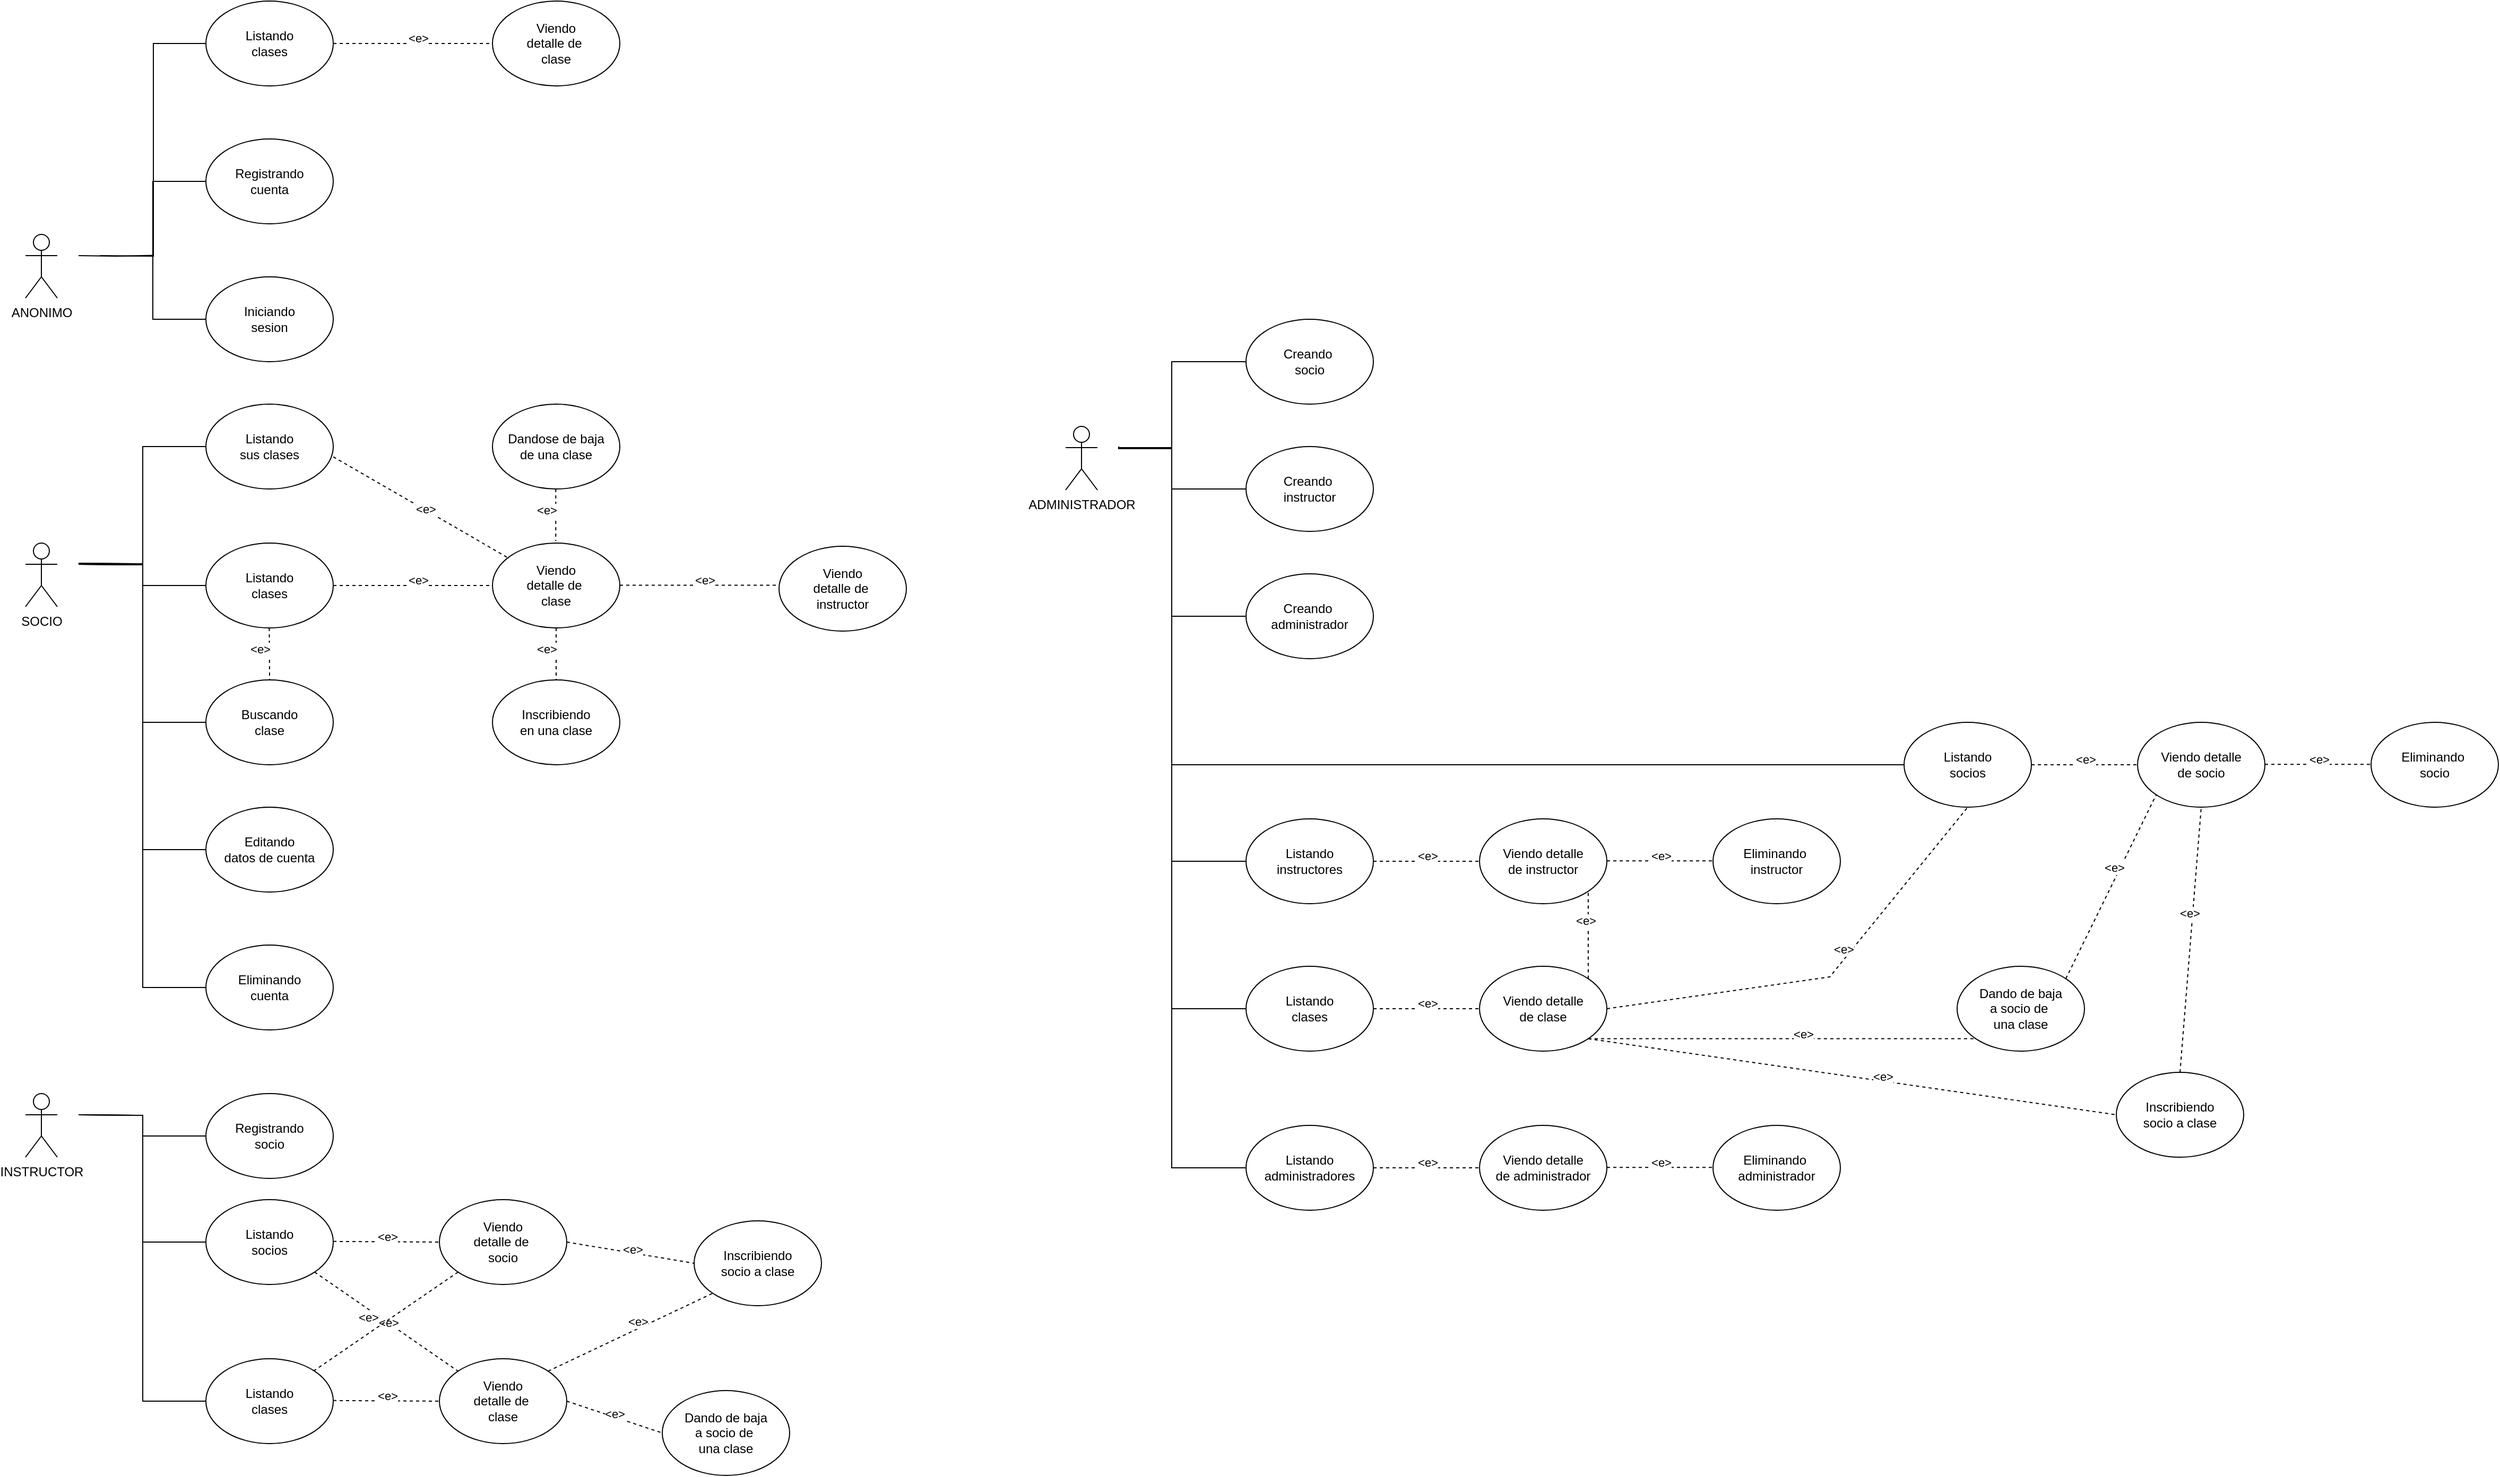 <mxfile version="26.2.15">
  <diagram name="Página-1" id="BpgTv797oOmCCswy-1_0">
    <mxGraphModel dx="1026" dy="622" grid="1" gridSize="10" guides="1" tooltips="1" connect="1" arrows="1" fold="1" page="1" pageScale="1" pageWidth="827" pageHeight="1169" math="0" shadow="0">
      <root>
        <mxCell id="0" />
        <mxCell id="1" parent="0" />
        <mxCell id="Z0oHfeyFe9dRZw7KCfBw-1" style="edgeStyle=orthogonalEdgeStyle;rounded=0;orthogonalLoop=1;jettySize=auto;html=1;entryX=0;entryY=0.5;entryDx=0;entryDy=0;endArrow=none;startFill=0;" edge="1" parent="1" target="Z0oHfeyFe9dRZw7KCfBw-17">
          <mxGeometry relative="1" as="geometry">
            <mxPoint x="390" y="730" as="sourcePoint" />
          </mxGeometry>
        </mxCell>
        <mxCell id="Z0oHfeyFe9dRZw7KCfBw-2" style="edgeStyle=orthogonalEdgeStyle;rounded=0;orthogonalLoop=1;jettySize=auto;html=1;entryX=0;entryY=0.5;entryDx=0;entryDy=0;endArrow=none;startFill=0;" edge="1" parent="1" target="Z0oHfeyFe9dRZw7KCfBw-24">
          <mxGeometry relative="1" as="geometry">
            <mxPoint x="390" y="731" as="sourcePoint" />
          </mxGeometry>
        </mxCell>
        <mxCell id="Z0oHfeyFe9dRZw7KCfBw-3" style="edgeStyle=orthogonalEdgeStyle;rounded=0;orthogonalLoop=1;jettySize=auto;html=1;entryX=0;entryY=0.5;entryDx=0;entryDy=0;endArrow=none;startFill=0;" edge="1" parent="1" target="Z0oHfeyFe9dRZw7KCfBw-32">
          <mxGeometry relative="1" as="geometry">
            <mxPoint x="390" y="730" as="sourcePoint" />
          </mxGeometry>
        </mxCell>
        <mxCell id="Z0oHfeyFe9dRZw7KCfBw-4" style="edgeStyle=orthogonalEdgeStyle;rounded=0;orthogonalLoop=1;jettySize=auto;html=1;entryX=0;entryY=0.5;entryDx=0;entryDy=0;endArrow=none;startFill=0;" edge="1" parent="1" target="Z0oHfeyFe9dRZw7KCfBw-38">
          <mxGeometry relative="1" as="geometry">
            <mxPoint x="390" y="731" as="sourcePoint" />
          </mxGeometry>
        </mxCell>
        <mxCell id="Z0oHfeyFe9dRZw7KCfBw-5" style="edgeStyle=orthogonalEdgeStyle;rounded=0;orthogonalLoop=1;jettySize=auto;html=1;entryX=0;entryY=0.5;entryDx=0;entryDy=0;endArrow=none;startFill=0;" edge="1" parent="1" target="Z0oHfeyFe9dRZw7KCfBw-39">
          <mxGeometry relative="1" as="geometry">
            <mxPoint x="390" y="731" as="sourcePoint" />
          </mxGeometry>
        </mxCell>
        <mxCell id="Z0oHfeyFe9dRZw7KCfBw-6" value="SOCIO" style="shape=umlActor;verticalLabelPosition=bottom;verticalAlign=top;html=1;outlineConnect=0;" vertex="1" parent="1">
          <mxGeometry x="340" y="711" width="30" height="60" as="geometry" />
        </mxCell>
        <mxCell id="Z0oHfeyFe9dRZw7KCfBw-7" style="edgeStyle=orthogonalEdgeStyle;rounded=0;orthogonalLoop=1;jettySize=auto;html=1;entryX=0;entryY=0.5;entryDx=0;entryDy=0;endArrow=none;startFill=0;" edge="1" parent="1" target="Z0oHfeyFe9dRZw7KCfBw-30">
          <mxGeometry relative="1" as="geometry">
            <mxPoint x="390" y="1250" as="sourcePoint" />
          </mxGeometry>
        </mxCell>
        <mxCell id="Z0oHfeyFe9dRZw7KCfBw-8" style="edgeStyle=orthogonalEdgeStyle;rounded=0;orthogonalLoop=1;jettySize=auto;html=1;entryX=0;entryY=0.5;entryDx=0;entryDy=0;endArrow=none;startFill=0;" edge="1" parent="1" target="Z0oHfeyFe9dRZw7KCfBw-31">
          <mxGeometry relative="1" as="geometry">
            <mxPoint x="390" y="1250" as="sourcePoint" />
          </mxGeometry>
        </mxCell>
        <mxCell id="Z0oHfeyFe9dRZw7KCfBw-9" style="edgeStyle=orthogonalEdgeStyle;rounded=0;orthogonalLoop=1;jettySize=auto;html=1;entryX=0;entryY=0.5;entryDx=0;entryDy=0;endArrow=none;startFill=0;" edge="1" parent="1" target="Z0oHfeyFe9dRZw7KCfBw-43">
          <mxGeometry relative="1" as="geometry">
            <mxPoint x="390" y="1250" as="sourcePoint" />
          </mxGeometry>
        </mxCell>
        <mxCell id="Z0oHfeyFe9dRZw7KCfBw-10" value="INSTRUCTOR" style="shape=umlActor;verticalLabelPosition=bottom;verticalAlign=top;html=1;outlineConnect=0;" vertex="1" parent="1">
          <mxGeometry x="340" y="1230" width="30" height="60" as="geometry" />
        </mxCell>
        <mxCell id="Z0oHfeyFe9dRZw7KCfBw-11" style="edgeStyle=orthogonalEdgeStyle;rounded=0;orthogonalLoop=1;jettySize=auto;html=1;exitX=0;exitY=0.5;exitDx=0;exitDy=0;entryX=0;entryY=0.5;entryDx=0;entryDy=0;endArrow=none;startFill=0;" edge="1" parent="1" source="Z0oHfeyFe9dRZw7KCfBw-16" target="Z0oHfeyFe9dRZw7KCfBw-15">
          <mxGeometry relative="1" as="geometry">
            <Array as="points">
              <mxPoint x="460" y="500" />
              <mxPoint x="460" y="370" />
            </Array>
          </mxGeometry>
        </mxCell>
        <mxCell id="Z0oHfeyFe9dRZw7KCfBw-12" style="edgeStyle=orthogonalEdgeStyle;rounded=0;orthogonalLoop=1;jettySize=auto;html=1;endArrow=none;startFill=0;" edge="1" parent="1">
          <mxGeometry relative="1" as="geometry">
            <mxPoint x="460" y="439.765" as="targetPoint" />
            <mxPoint x="390" y="440" as="sourcePoint" />
          </mxGeometry>
        </mxCell>
        <mxCell id="Z0oHfeyFe9dRZw7KCfBw-13" style="edgeStyle=orthogonalEdgeStyle;rounded=0;orthogonalLoop=1;jettySize=auto;html=1;entryX=0;entryY=0.5;entryDx=0;entryDy=0;endArrow=none;startFill=0;" edge="1" parent="1" target="Z0oHfeyFe9dRZw7KCfBw-79">
          <mxGeometry relative="1" as="geometry">
            <mxPoint x="410" y="440" as="sourcePoint" />
          </mxGeometry>
        </mxCell>
        <mxCell id="Z0oHfeyFe9dRZw7KCfBw-14" value="ANONIMO" style="shape=umlActor;verticalLabelPosition=bottom;verticalAlign=top;html=1;outlineConnect=0;" vertex="1" parent="1">
          <mxGeometry x="340" y="420" width="30" height="60" as="geometry" />
        </mxCell>
        <mxCell id="Z0oHfeyFe9dRZw7KCfBw-15" value="Registrando&lt;div&gt;cuenta&lt;/div&gt;" style="ellipse;whiteSpace=wrap;html=1;" vertex="1" parent="1">
          <mxGeometry x="510" y="330" width="120" height="80" as="geometry" />
        </mxCell>
        <mxCell id="Z0oHfeyFe9dRZw7KCfBw-16" value="Iniciando&lt;div&gt;sesion&lt;/div&gt;" style="ellipse;whiteSpace=wrap;html=1;" vertex="1" parent="1">
          <mxGeometry x="510" y="460" width="120" height="80" as="geometry" />
        </mxCell>
        <mxCell id="Z0oHfeyFe9dRZw7KCfBw-17" value="Listando&lt;br&gt;clases" style="ellipse;whiteSpace=wrap;html=1;" vertex="1" parent="1">
          <mxGeometry x="510" y="711" width="120" height="80" as="geometry" />
        </mxCell>
        <mxCell id="Z0oHfeyFe9dRZw7KCfBw-18" value="Viendo&lt;br&gt;detalle de&amp;nbsp;&lt;div&gt;clase&lt;/div&gt;" style="ellipse;whiteSpace=wrap;html=1;align=center;" vertex="1" parent="1">
          <mxGeometry x="780" y="711" width="120" height="80" as="geometry" />
        </mxCell>
        <mxCell id="Z0oHfeyFe9dRZw7KCfBw-19" value="" style="endArrow=none;dashed=1;html=1;rounded=0;exitX=1;exitY=0.5;exitDx=0;exitDy=0;entryX=0;entryY=0.5;entryDx=0;entryDy=0;" edge="1" parent="1" source="Z0oHfeyFe9dRZw7KCfBw-17" target="Z0oHfeyFe9dRZw7KCfBw-18">
          <mxGeometry width="50" height="50" relative="1" as="geometry">
            <mxPoint x="680" y="820" as="sourcePoint" />
            <mxPoint x="730" y="770" as="targetPoint" />
          </mxGeometry>
        </mxCell>
        <mxCell id="Z0oHfeyFe9dRZw7KCfBw-20" value="&amp;lt;e&amp;gt;" style="edgeLabel;html=1;align=center;verticalAlign=middle;resizable=0;points=[];" vertex="1" connectable="0" parent="Z0oHfeyFe9dRZw7KCfBw-19">
          <mxGeometry x="0.139" y="-3" relative="1" as="geometry">
            <mxPoint x="-6" y="-8" as="offset" />
          </mxGeometry>
        </mxCell>
        <mxCell id="Z0oHfeyFe9dRZw7KCfBw-21" value="Viendo&lt;br&gt;detalle de&amp;nbsp;&lt;div&gt;instructor&lt;/div&gt;" style="ellipse;whiteSpace=wrap;html=1;align=center;" vertex="1" parent="1">
          <mxGeometry x="1050" y="714" width="120" height="80" as="geometry" />
        </mxCell>
        <mxCell id="Z0oHfeyFe9dRZw7KCfBw-22" value="" style="endArrow=none;dashed=1;html=1;rounded=0;exitX=1;exitY=0.5;exitDx=0;exitDy=0;entryX=0;entryY=0.5;entryDx=0;entryDy=0;" edge="1" parent="1">
          <mxGeometry width="50" height="50" relative="1" as="geometry">
            <mxPoint x="900" y="750.71" as="sourcePoint" />
            <mxPoint x="1050" y="750.71" as="targetPoint" />
          </mxGeometry>
        </mxCell>
        <mxCell id="Z0oHfeyFe9dRZw7KCfBw-23" value="&amp;lt;e&amp;gt;" style="edgeLabel;html=1;align=center;verticalAlign=middle;resizable=0;points=[];" vertex="1" connectable="0" parent="Z0oHfeyFe9dRZw7KCfBw-22">
          <mxGeometry x="0.139" y="-3" relative="1" as="geometry">
            <mxPoint x="-6" y="-8" as="offset" />
          </mxGeometry>
        </mxCell>
        <mxCell id="Z0oHfeyFe9dRZw7KCfBw-24" value="Buscando&lt;div&gt;clase&lt;/div&gt;" style="ellipse;whiteSpace=wrap;html=1;" vertex="1" parent="1">
          <mxGeometry x="510" y="840" width="120" height="80" as="geometry" />
        </mxCell>
        <mxCell id="Z0oHfeyFe9dRZw7KCfBw-25" value="Inscribiendo&lt;div&gt;en una clase&lt;/div&gt;" style="ellipse;whiteSpace=wrap;html=1;align=center;" vertex="1" parent="1">
          <mxGeometry x="780" y="840" width="120" height="80" as="geometry" />
        </mxCell>
        <mxCell id="Z0oHfeyFe9dRZw7KCfBw-26" value="" style="endArrow=none;dashed=1;html=1;rounded=0;exitX=0.5;exitY=1;exitDx=0;exitDy=0;entryX=0.5;entryY=0;entryDx=0;entryDy=0;" edge="1" parent="1" source="Z0oHfeyFe9dRZw7KCfBw-18" target="Z0oHfeyFe9dRZw7KCfBw-25">
          <mxGeometry width="50" height="50" relative="1" as="geometry">
            <mxPoint x="870" y="820" as="sourcePoint" />
            <mxPoint x="1020" y="820" as="targetPoint" />
          </mxGeometry>
        </mxCell>
        <mxCell id="Z0oHfeyFe9dRZw7KCfBw-27" value="&amp;lt;e&amp;gt;" style="edgeLabel;html=1;align=center;verticalAlign=middle;resizable=0;points=[];" vertex="1" connectable="0" parent="Z0oHfeyFe9dRZw7KCfBw-26">
          <mxGeometry x="0.139" y="-3" relative="1" as="geometry">
            <mxPoint x="-6" y="-8" as="offset" />
          </mxGeometry>
        </mxCell>
        <mxCell id="Z0oHfeyFe9dRZw7KCfBw-28" value="" style="endArrow=none;dashed=1;html=1;rounded=0;exitX=0.5;exitY=1;exitDx=0;exitDy=0;entryX=0.5;entryY=0;entryDx=0;entryDy=0;" edge="1" parent="1" target="Z0oHfeyFe9dRZw7KCfBw-24">
          <mxGeometry width="50" height="50" relative="1" as="geometry">
            <mxPoint x="569.71" y="791" as="sourcePoint" />
            <mxPoint x="570" y="830" as="targetPoint" />
          </mxGeometry>
        </mxCell>
        <mxCell id="Z0oHfeyFe9dRZw7KCfBw-29" value="&amp;lt;e&amp;gt;" style="edgeLabel;html=1;align=center;verticalAlign=middle;resizable=0;points=[];" vertex="1" connectable="0" parent="Z0oHfeyFe9dRZw7KCfBw-28">
          <mxGeometry x="0.139" y="-3" relative="1" as="geometry">
            <mxPoint x="-6" y="-8" as="offset" />
          </mxGeometry>
        </mxCell>
        <mxCell id="Z0oHfeyFe9dRZw7KCfBw-30" value="Registrando&lt;div&gt;socio&lt;/div&gt;" style="ellipse;whiteSpace=wrap;html=1;" vertex="1" parent="1">
          <mxGeometry x="510" y="1230" width="120" height="80" as="geometry" />
        </mxCell>
        <mxCell id="Z0oHfeyFe9dRZw7KCfBw-31" value="Listando&lt;br&gt;socios" style="ellipse;whiteSpace=wrap;html=1;" vertex="1" parent="1">
          <mxGeometry x="510" y="1330" width="120" height="80" as="geometry" />
        </mxCell>
        <mxCell id="Z0oHfeyFe9dRZw7KCfBw-32" value="Listando&lt;br&gt;sus clases" style="ellipse;whiteSpace=wrap;html=1;" vertex="1" parent="1">
          <mxGeometry x="510" y="580" width="120" height="80" as="geometry" />
        </mxCell>
        <mxCell id="Z0oHfeyFe9dRZw7KCfBw-33" value="" style="endArrow=none;dashed=1;html=1;rounded=0;exitX=1;exitY=0.5;exitDx=0;exitDy=0;" edge="1" parent="1" target="Z0oHfeyFe9dRZw7KCfBw-18">
          <mxGeometry width="50" height="50" relative="1" as="geometry">
            <mxPoint x="630" y="629.64" as="sourcePoint" />
            <mxPoint x="780" y="629.64" as="targetPoint" />
          </mxGeometry>
        </mxCell>
        <mxCell id="Z0oHfeyFe9dRZw7KCfBw-34" value="&amp;lt;e&amp;gt;" style="edgeLabel;html=1;align=center;verticalAlign=middle;resizable=0;points=[];" vertex="1" connectable="0" parent="Z0oHfeyFe9dRZw7KCfBw-33">
          <mxGeometry x="0.139" y="-3" relative="1" as="geometry">
            <mxPoint x="-6" y="-8" as="offset" />
          </mxGeometry>
        </mxCell>
        <mxCell id="Z0oHfeyFe9dRZw7KCfBw-35" value="Dandose de baja&lt;div&gt;de una clase&lt;/div&gt;" style="ellipse;whiteSpace=wrap;html=1;align=center;" vertex="1" parent="1">
          <mxGeometry x="780" y="580" width="120" height="80" as="geometry" />
        </mxCell>
        <mxCell id="Z0oHfeyFe9dRZw7KCfBw-36" value="" style="endArrow=none;dashed=1;html=1;rounded=0;exitX=0.5;exitY=1;exitDx=0;exitDy=0;entryX=0.5;entryY=0;entryDx=0;entryDy=0;" edge="1" parent="1">
          <mxGeometry width="50" height="50" relative="1" as="geometry">
            <mxPoint x="839.64" y="660" as="sourcePoint" />
            <mxPoint x="839.64" y="709" as="targetPoint" />
          </mxGeometry>
        </mxCell>
        <mxCell id="Z0oHfeyFe9dRZw7KCfBw-37" value="&amp;lt;e&amp;gt;" style="edgeLabel;html=1;align=center;verticalAlign=middle;resizable=0;points=[];" vertex="1" connectable="0" parent="Z0oHfeyFe9dRZw7KCfBw-36">
          <mxGeometry x="0.139" y="-3" relative="1" as="geometry">
            <mxPoint x="-6" y="-8" as="offset" />
          </mxGeometry>
        </mxCell>
        <mxCell id="Z0oHfeyFe9dRZw7KCfBw-38" value="Editando&lt;div&gt;datos de cuenta&lt;/div&gt;" style="ellipse;whiteSpace=wrap;html=1;" vertex="1" parent="1">
          <mxGeometry x="510" y="960" width="120" height="80" as="geometry" />
        </mxCell>
        <mxCell id="Z0oHfeyFe9dRZw7KCfBw-39" value="Eliminando&lt;div&gt;cuenta&lt;/div&gt;" style="ellipse;whiteSpace=wrap;html=1;" vertex="1" parent="1">
          <mxGeometry x="510" y="1090" width="120" height="80" as="geometry" />
        </mxCell>
        <mxCell id="Z0oHfeyFe9dRZw7KCfBw-40" value="Viendo&lt;br&gt;detalle de&amp;nbsp;&lt;div&gt;socio&lt;/div&gt;" style="ellipse;whiteSpace=wrap;html=1;align=center;" vertex="1" parent="1">
          <mxGeometry x="730" y="1330" width="120" height="80" as="geometry" />
        </mxCell>
        <mxCell id="Z0oHfeyFe9dRZw7KCfBw-41" value="" style="endArrow=none;dashed=1;html=1;rounded=0;exitX=1;exitY=0.5;exitDx=0;exitDy=0;" edge="1" parent="1">
          <mxGeometry width="50" height="50" relative="1" as="geometry">
            <mxPoint x="630" y="1369.41" as="sourcePoint" />
            <mxPoint x="730" y="1370" as="targetPoint" />
          </mxGeometry>
        </mxCell>
        <mxCell id="Z0oHfeyFe9dRZw7KCfBw-42" value="&amp;lt;e&amp;gt;" style="edgeLabel;html=1;align=center;verticalAlign=middle;resizable=0;points=[];" vertex="1" connectable="0" parent="Z0oHfeyFe9dRZw7KCfBw-41">
          <mxGeometry x="0.139" y="-3" relative="1" as="geometry">
            <mxPoint x="-6" y="-8" as="offset" />
          </mxGeometry>
        </mxCell>
        <mxCell id="Z0oHfeyFe9dRZw7KCfBw-43" value="Listando&lt;br&gt;clases" style="ellipse;whiteSpace=wrap;html=1;" vertex="1" parent="1">
          <mxGeometry x="510" y="1480" width="120" height="80" as="geometry" />
        </mxCell>
        <mxCell id="Z0oHfeyFe9dRZw7KCfBw-44" value="Viendo&lt;br&gt;detalle de&amp;nbsp;&lt;div&gt;clase&lt;/div&gt;" style="ellipse;whiteSpace=wrap;html=1;align=center;" vertex="1" parent="1">
          <mxGeometry x="730" y="1480" width="120" height="80" as="geometry" />
        </mxCell>
        <mxCell id="Z0oHfeyFe9dRZw7KCfBw-45" value="" style="endArrow=none;dashed=1;html=1;rounded=0;exitX=1;exitY=0.5;exitDx=0;exitDy=0;" edge="1" parent="1">
          <mxGeometry width="50" height="50" relative="1" as="geometry">
            <mxPoint x="630" y="1519.41" as="sourcePoint" />
            <mxPoint x="730" y="1520" as="targetPoint" />
          </mxGeometry>
        </mxCell>
        <mxCell id="Z0oHfeyFe9dRZw7KCfBw-46" value="&amp;lt;e&amp;gt;" style="edgeLabel;html=1;align=center;verticalAlign=middle;resizable=0;points=[];" vertex="1" connectable="0" parent="Z0oHfeyFe9dRZw7KCfBw-45">
          <mxGeometry x="0.139" y="-3" relative="1" as="geometry">
            <mxPoint x="-6" y="-8" as="offset" />
          </mxGeometry>
        </mxCell>
        <mxCell id="Z0oHfeyFe9dRZw7KCfBw-47" value="" style="endArrow=none;dashed=1;html=1;rounded=0;exitX=1;exitY=1;exitDx=0;exitDy=0;entryX=0;entryY=0;entryDx=0;entryDy=0;" edge="1" parent="1" source="Z0oHfeyFe9dRZw7KCfBw-31" target="Z0oHfeyFe9dRZw7KCfBw-44">
          <mxGeometry width="50" height="50" relative="1" as="geometry">
            <mxPoint x="630" y="1440" as="sourcePoint" />
            <mxPoint x="730" y="1440.59" as="targetPoint" />
          </mxGeometry>
        </mxCell>
        <mxCell id="Z0oHfeyFe9dRZw7KCfBw-48" value="&amp;lt;e&amp;gt;" style="edgeLabel;html=1;align=center;verticalAlign=middle;resizable=0;points=[];" vertex="1" connectable="0" parent="Z0oHfeyFe9dRZw7KCfBw-47">
          <mxGeometry x="0.139" y="-3" relative="1" as="geometry">
            <mxPoint x="-6" y="-8" as="offset" />
          </mxGeometry>
        </mxCell>
        <mxCell id="Z0oHfeyFe9dRZw7KCfBw-49" value="Inscribiendo&lt;div&gt;socio a clase&lt;/div&gt;" style="ellipse;whiteSpace=wrap;html=1;" vertex="1" parent="1">
          <mxGeometry x="970" y="1350" width="120" height="80" as="geometry" />
        </mxCell>
        <mxCell id="Z0oHfeyFe9dRZw7KCfBw-50" value="" style="endArrow=none;dashed=1;html=1;rounded=0;exitX=1;exitY=0.5;exitDx=0;exitDy=0;entryX=0;entryY=0.5;entryDx=0;entryDy=0;" edge="1" parent="1" source="Z0oHfeyFe9dRZw7KCfBw-40" target="Z0oHfeyFe9dRZw7KCfBw-49">
          <mxGeometry width="50" height="50" relative="1" as="geometry">
            <mxPoint x="900" y="1364" as="sourcePoint" />
            <mxPoint x="1000" y="1364.59" as="targetPoint" />
          </mxGeometry>
        </mxCell>
        <mxCell id="Z0oHfeyFe9dRZw7KCfBw-51" value="&amp;lt;e&amp;gt;" style="edgeLabel;html=1;align=center;verticalAlign=middle;resizable=0;points=[];" vertex="1" connectable="0" parent="Z0oHfeyFe9dRZw7KCfBw-50">
          <mxGeometry x="0.139" y="-3" relative="1" as="geometry">
            <mxPoint x="-6" y="-8" as="offset" />
          </mxGeometry>
        </mxCell>
        <mxCell id="Z0oHfeyFe9dRZw7KCfBw-52" value="" style="endArrow=none;dashed=1;html=1;rounded=0;exitX=0;exitY=1;exitDx=0;exitDy=0;" edge="1" parent="1" source="Z0oHfeyFe9dRZw7KCfBw-40" target="Z0oHfeyFe9dRZw7KCfBw-43">
          <mxGeometry width="50" height="50" relative="1" as="geometry">
            <mxPoint x="622" y="1408" as="sourcePoint" />
            <mxPoint x="758" y="1502" as="targetPoint" />
          </mxGeometry>
        </mxCell>
        <mxCell id="Z0oHfeyFe9dRZw7KCfBw-53" value="&amp;lt;e&amp;gt;" style="edgeLabel;html=1;align=center;verticalAlign=middle;resizable=0;points=[];" vertex="1" connectable="0" parent="Z0oHfeyFe9dRZw7KCfBw-52">
          <mxGeometry x="0.139" y="-3" relative="1" as="geometry">
            <mxPoint x="-6" y="-8" as="offset" />
          </mxGeometry>
        </mxCell>
        <mxCell id="Z0oHfeyFe9dRZw7KCfBw-54" style="edgeStyle=orthogonalEdgeStyle;rounded=0;orthogonalLoop=1;jettySize=auto;html=1;entryX=0;entryY=0.5;entryDx=0;entryDy=0;endArrow=none;startFill=0;" edge="1" parent="1" target="Z0oHfeyFe9dRZw7KCfBw-76">
          <mxGeometry relative="1" as="geometry">
            <mxPoint x="1370" y="621" as="sourcePoint" />
            <Array as="points">
              <mxPoint x="1370" y="622" />
              <mxPoint x="1420" y="622" />
              <mxPoint x="1420" y="540" />
            </Array>
          </mxGeometry>
        </mxCell>
        <mxCell id="Z0oHfeyFe9dRZw7KCfBw-55" style="edgeStyle=orthogonalEdgeStyle;rounded=0;orthogonalLoop=1;jettySize=auto;html=1;entryX=0;entryY=0.5;entryDx=0;entryDy=0;endArrow=none;startFill=0;" edge="1" parent="1" target="Z0oHfeyFe9dRZw7KCfBw-77">
          <mxGeometry relative="1" as="geometry">
            <mxPoint x="1370" y="620" as="sourcePoint" />
            <Array as="points">
              <mxPoint x="1370" y="621" />
              <mxPoint x="1420" y="621" />
              <mxPoint x="1420" y="660" />
            </Array>
          </mxGeometry>
        </mxCell>
        <mxCell id="Z0oHfeyFe9dRZw7KCfBw-56" style="edgeStyle=orthogonalEdgeStyle;rounded=0;orthogonalLoop=1;jettySize=auto;html=1;entryX=0;entryY=0.5;entryDx=0;entryDy=0;endArrow=none;startFill=0;" edge="1" parent="1" target="Z0oHfeyFe9dRZw7KCfBw-78">
          <mxGeometry relative="1" as="geometry">
            <mxPoint x="1370" y="621" as="sourcePoint" />
            <Array as="points">
              <mxPoint x="1420" y="622" />
              <mxPoint x="1420" y="780" />
            </Array>
          </mxGeometry>
        </mxCell>
        <mxCell id="Z0oHfeyFe9dRZw7KCfBw-57" style="edgeStyle=orthogonalEdgeStyle;rounded=0;orthogonalLoop=1;jettySize=auto;html=1;entryX=0;entryY=0.5;entryDx=0;entryDy=0;endArrow=none;startFill=0;" edge="1" parent="1" target="Z0oHfeyFe9dRZw7KCfBw-62">
          <mxGeometry relative="1" as="geometry">
            <mxPoint x="1370" y="621" as="sourcePoint" />
            <Array as="points">
              <mxPoint x="1420" y="621" />
              <mxPoint x="1420" y="920" />
            </Array>
          </mxGeometry>
        </mxCell>
        <mxCell id="Z0oHfeyFe9dRZw7KCfBw-58" style="edgeStyle=orthogonalEdgeStyle;rounded=0;orthogonalLoop=1;jettySize=auto;html=1;entryX=0;entryY=0.5;entryDx=0;entryDy=0;endArrow=none;startFill=0;" edge="1" parent="1" target="Z0oHfeyFe9dRZw7KCfBw-69">
          <mxGeometry relative="1" as="geometry">
            <mxPoint x="1370" y="620" as="sourcePoint" />
            <Array as="points">
              <mxPoint x="1370" y="621" />
              <mxPoint x="1420" y="621" />
              <mxPoint x="1420" y="1011" />
            </Array>
          </mxGeometry>
        </mxCell>
        <mxCell id="Z0oHfeyFe9dRZw7KCfBw-59" style="edgeStyle=orthogonalEdgeStyle;rounded=0;orthogonalLoop=1;jettySize=auto;html=1;entryX=0;entryY=0.5;entryDx=0;entryDy=0;endArrow=none;startFill=0;" edge="1" parent="1" target="Z0oHfeyFe9dRZw7KCfBw-88">
          <mxGeometry relative="1" as="geometry">
            <mxPoint x="1370" y="620" as="sourcePoint" />
            <Array as="points">
              <mxPoint x="1370" y="621" />
              <mxPoint x="1420" y="621" />
              <mxPoint x="1420" y="1150" />
            </Array>
          </mxGeometry>
        </mxCell>
        <mxCell id="Z0oHfeyFe9dRZw7KCfBw-60" style="edgeStyle=orthogonalEdgeStyle;rounded=0;orthogonalLoop=1;jettySize=auto;html=1;entryX=0;entryY=0.5;entryDx=0;entryDy=0;endArrow=none;startFill=0;" edge="1" parent="1" target="Z0oHfeyFe9dRZw7KCfBw-101">
          <mxGeometry relative="1" as="geometry">
            <mxPoint x="1370" y="620" as="sourcePoint" />
            <Array as="points">
              <mxPoint x="1370" y="621" />
              <mxPoint x="1420" y="621" />
              <mxPoint x="1420" y="1300" />
            </Array>
          </mxGeometry>
        </mxCell>
        <mxCell id="Z0oHfeyFe9dRZw7KCfBw-61" value="ADMINISTRADOR" style="shape=umlActor;verticalLabelPosition=bottom;verticalAlign=top;html=1;outlineConnect=0;" vertex="1" parent="1">
          <mxGeometry x="1320" y="601" width="30" height="60" as="geometry" />
        </mxCell>
        <mxCell id="Z0oHfeyFe9dRZw7KCfBw-62" value="Listando&lt;br&gt;socios" style="ellipse;whiteSpace=wrap;html=1;" vertex="1" parent="1">
          <mxGeometry x="2110" y="880" width="120" height="80" as="geometry" />
        </mxCell>
        <mxCell id="Z0oHfeyFe9dRZw7KCfBw-63" value="Viendo detalle&lt;div&gt;de socio&lt;/div&gt;" style="ellipse;whiteSpace=wrap;html=1;" vertex="1" parent="1">
          <mxGeometry x="2330" y="880" width="120" height="80" as="geometry" />
        </mxCell>
        <mxCell id="Z0oHfeyFe9dRZw7KCfBw-64" value="" style="endArrow=none;dashed=1;html=1;rounded=0;exitX=1;exitY=0.5;exitDx=0;exitDy=0;entryX=0;entryY=0.5;entryDx=0;entryDy=0;" edge="1" parent="1" source="Z0oHfeyFe9dRZw7KCfBw-62" target="Z0oHfeyFe9dRZw7KCfBw-63">
          <mxGeometry width="50" height="50" relative="1" as="geometry">
            <mxPoint x="2290" y="970" as="sourcePoint" />
            <mxPoint x="2290.29" y="1019" as="targetPoint" />
          </mxGeometry>
        </mxCell>
        <mxCell id="Z0oHfeyFe9dRZw7KCfBw-65" value="&amp;lt;e&amp;gt;" style="edgeLabel;html=1;align=center;verticalAlign=middle;resizable=0;points=[];" vertex="1" connectable="0" parent="Z0oHfeyFe9dRZw7KCfBw-64">
          <mxGeometry x="0.139" y="-3" relative="1" as="geometry">
            <mxPoint x="-6" y="-8" as="offset" />
          </mxGeometry>
        </mxCell>
        <mxCell id="Z0oHfeyFe9dRZw7KCfBw-66" value="Eliminando&amp;nbsp;&lt;div&gt;socio&lt;/div&gt;" style="ellipse;whiteSpace=wrap;html=1;" vertex="1" parent="1">
          <mxGeometry x="2550" y="880" width="120" height="80" as="geometry" />
        </mxCell>
        <mxCell id="Z0oHfeyFe9dRZw7KCfBw-67" value="" style="endArrow=none;dashed=1;html=1;rounded=0;exitX=1;exitY=0.5;exitDx=0;exitDy=0;entryX=0;entryY=0.5;entryDx=0;entryDy=0;" edge="1" parent="1">
          <mxGeometry width="50" height="50" relative="1" as="geometry">
            <mxPoint x="2450" y="919.64" as="sourcePoint" />
            <mxPoint x="2550" y="919.64" as="targetPoint" />
          </mxGeometry>
        </mxCell>
        <mxCell id="Z0oHfeyFe9dRZw7KCfBw-68" value="&amp;lt;e&amp;gt;" style="edgeLabel;html=1;align=center;verticalAlign=middle;resizable=0;points=[];" vertex="1" connectable="0" parent="Z0oHfeyFe9dRZw7KCfBw-67">
          <mxGeometry x="0.139" y="-3" relative="1" as="geometry">
            <mxPoint x="-6" y="-8" as="offset" />
          </mxGeometry>
        </mxCell>
        <mxCell id="Z0oHfeyFe9dRZw7KCfBw-69" value="Listando&lt;br&gt;instructores" style="ellipse;whiteSpace=wrap;html=1;" vertex="1" parent="1">
          <mxGeometry x="1490" y="971" width="120" height="80" as="geometry" />
        </mxCell>
        <mxCell id="Z0oHfeyFe9dRZw7KCfBw-70" value="Viendo detalle&lt;div&gt;de instructor&lt;/div&gt;" style="ellipse;whiteSpace=wrap;html=1;" vertex="1" parent="1">
          <mxGeometry x="1710" y="971" width="120" height="80" as="geometry" />
        </mxCell>
        <mxCell id="Z0oHfeyFe9dRZw7KCfBw-71" value="" style="endArrow=none;dashed=1;html=1;rounded=0;exitX=1;exitY=0.5;exitDx=0;exitDy=0;entryX=0;entryY=0.5;entryDx=0;entryDy=0;" edge="1" parent="1" source="Z0oHfeyFe9dRZw7KCfBw-69" target="Z0oHfeyFe9dRZw7KCfBw-70">
          <mxGeometry width="50" height="50" relative="1" as="geometry">
            <mxPoint x="1670" y="1061" as="sourcePoint" />
            <mxPoint x="1670.29" y="1110" as="targetPoint" />
          </mxGeometry>
        </mxCell>
        <mxCell id="Z0oHfeyFe9dRZw7KCfBw-72" value="&amp;lt;e&amp;gt;" style="edgeLabel;html=1;align=center;verticalAlign=middle;resizable=0;points=[];" vertex="1" connectable="0" parent="Z0oHfeyFe9dRZw7KCfBw-71">
          <mxGeometry x="0.139" y="-3" relative="1" as="geometry">
            <mxPoint x="-6" y="-8" as="offset" />
          </mxGeometry>
        </mxCell>
        <mxCell id="Z0oHfeyFe9dRZw7KCfBw-73" value="Eliminando&amp;nbsp;&lt;div&gt;instructor&lt;/div&gt;" style="ellipse;whiteSpace=wrap;html=1;" vertex="1" parent="1">
          <mxGeometry x="1930" y="971" width="120" height="80" as="geometry" />
        </mxCell>
        <mxCell id="Z0oHfeyFe9dRZw7KCfBw-74" value="" style="endArrow=none;dashed=1;html=1;rounded=0;exitX=1;exitY=0.5;exitDx=0;exitDy=0;entryX=0;entryY=0.5;entryDx=0;entryDy=0;" edge="1" parent="1">
          <mxGeometry width="50" height="50" relative="1" as="geometry">
            <mxPoint x="1830" y="1010.64" as="sourcePoint" />
            <mxPoint x="1930" y="1010.64" as="targetPoint" />
          </mxGeometry>
        </mxCell>
        <mxCell id="Z0oHfeyFe9dRZw7KCfBw-75" value="&amp;lt;e&amp;gt;" style="edgeLabel;html=1;align=center;verticalAlign=middle;resizable=0;points=[];" vertex="1" connectable="0" parent="Z0oHfeyFe9dRZw7KCfBw-74">
          <mxGeometry x="0.139" y="-3" relative="1" as="geometry">
            <mxPoint x="-6" y="-8" as="offset" />
          </mxGeometry>
        </mxCell>
        <mxCell id="Z0oHfeyFe9dRZw7KCfBw-76" value="Creando&amp;nbsp;&lt;div&gt;socio&lt;/div&gt;" style="ellipse;whiteSpace=wrap;html=1;" vertex="1" parent="1">
          <mxGeometry x="1490" y="500" width="120" height="80" as="geometry" />
        </mxCell>
        <mxCell id="Z0oHfeyFe9dRZw7KCfBw-77" value="Creando&amp;nbsp;&lt;div&gt;instructor&lt;/div&gt;" style="ellipse;whiteSpace=wrap;html=1;" vertex="1" parent="1">
          <mxGeometry x="1490" y="620" width="120" height="80" as="geometry" />
        </mxCell>
        <mxCell id="Z0oHfeyFe9dRZw7KCfBw-78" value="Creando&amp;nbsp;&lt;div&gt;administrador&lt;/div&gt;" style="ellipse;whiteSpace=wrap;html=1;" vertex="1" parent="1">
          <mxGeometry x="1490" y="740" width="120" height="80" as="geometry" />
        </mxCell>
        <mxCell id="Z0oHfeyFe9dRZw7KCfBw-79" value="Listando&lt;br&gt;clases" style="ellipse;whiteSpace=wrap;html=1;" vertex="1" parent="1">
          <mxGeometry x="510" y="200" width="120" height="80" as="geometry" />
        </mxCell>
        <mxCell id="Z0oHfeyFe9dRZw7KCfBw-80" value="Viendo&lt;br&gt;detalle de&amp;nbsp;&lt;div&gt;clase&lt;/div&gt;" style="ellipse;whiteSpace=wrap;html=1;align=center;" vertex="1" parent="1">
          <mxGeometry x="780" y="200" width="120" height="80" as="geometry" />
        </mxCell>
        <mxCell id="Z0oHfeyFe9dRZw7KCfBw-81" value="" style="endArrow=none;dashed=1;html=1;rounded=0;exitX=1;exitY=0.5;exitDx=0;exitDy=0;entryX=0;entryY=0.5;entryDx=0;entryDy=0;" edge="1" parent="1" source="Z0oHfeyFe9dRZw7KCfBw-79" target="Z0oHfeyFe9dRZw7KCfBw-80">
          <mxGeometry width="50" height="50" relative="1" as="geometry">
            <mxPoint x="680" y="309" as="sourcePoint" />
            <mxPoint x="730" y="259" as="targetPoint" />
          </mxGeometry>
        </mxCell>
        <mxCell id="Z0oHfeyFe9dRZw7KCfBw-82" value="&amp;lt;e&amp;gt;" style="edgeLabel;html=1;align=center;verticalAlign=middle;resizable=0;points=[];" vertex="1" connectable="0" parent="Z0oHfeyFe9dRZw7KCfBw-81">
          <mxGeometry x="0.139" y="-3" relative="1" as="geometry">
            <mxPoint x="-6" y="-8" as="offset" />
          </mxGeometry>
        </mxCell>
        <mxCell id="Z0oHfeyFe9dRZw7KCfBw-83" value="Dando de baja&lt;div&gt;a socio de&amp;nbsp;&lt;/div&gt;&lt;div&gt;una clase&lt;/div&gt;" style="ellipse;whiteSpace=wrap;html=1;align=center;" vertex="1" parent="1">
          <mxGeometry x="940" y="1510" width="120" height="80" as="geometry" />
        </mxCell>
        <mxCell id="Z0oHfeyFe9dRZw7KCfBw-84" value="" style="endArrow=none;dashed=1;html=1;rounded=0;entryX=0;entryY=0.5;entryDx=0;entryDy=0;" edge="1" parent="1" target="Z0oHfeyFe9dRZw7KCfBw-83">
          <mxGeometry width="50" height="50" relative="1" as="geometry">
            <mxPoint x="850" y="1520" as="sourcePoint" />
            <mxPoint x="930" y="1519.76" as="targetPoint" />
          </mxGeometry>
        </mxCell>
        <mxCell id="Z0oHfeyFe9dRZw7KCfBw-85" value="&amp;lt;e&amp;gt;" style="edgeLabel;html=1;align=center;verticalAlign=middle;resizable=0;points=[];" vertex="1" connectable="0" parent="Z0oHfeyFe9dRZw7KCfBw-84">
          <mxGeometry x="0.139" y="-3" relative="1" as="geometry">
            <mxPoint x="-6" y="-8" as="offset" />
          </mxGeometry>
        </mxCell>
        <mxCell id="Z0oHfeyFe9dRZw7KCfBw-86" value="" style="endArrow=none;dashed=1;html=1;rounded=0;exitX=1;exitY=0;exitDx=0;exitDy=0;entryX=0;entryY=1;entryDx=0;entryDy=0;" edge="1" parent="1" source="Z0oHfeyFe9dRZw7KCfBw-44" target="Z0oHfeyFe9dRZw7KCfBw-49">
          <mxGeometry width="50" height="50" relative="1" as="geometry">
            <mxPoint x="832" y="1458" as="sourcePoint" />
            <mxPoint x="970" y="1450" as="targetPoint" />
          </mxGeometry>
        </mxCell>
        <mxCell id="Z0oHfeyFe9dRZw7KCfBw-87" value="&amp;lt;e&amp;gt;" style="edgeLabel;html=1;align=center;verticalAlign=middle;resizable=0;points=[];" vertex="1" connectable="0" parent="Z0oHfeyFe9dRZw7KCfBw-86">
          <mxGeometry x="0.139" y="-3" relative="1" as="geometry">
            <mxPoint x="-6" y="-8" as="offset" />
          </mxGeometry>
        </mxCell>
        <mxCell id="Z0oHfeyFe9dRZw7KCfBw-88" value="Listando&lt;br&gt;clases" style="ellipse;whiteSpace=wrap;html=1;" vertex="1" parent="1">
          <mxGeometry x="1490" y="1110" width="120" height="80" as="geometry" />
        </mxCell>
        <mxCell id="Z0oHfeyFe9dRZw7KCfBw-89" value="Viendo detalle&lt;div&gt;de clase&lt;/div&gt;" style="ellipse;whiteSpace=wrap;html=1;" vertex="1" parent="1">
          <mxGeometry x="1710" y="1110" width="120" height="80" as="geometry" />
        </mxCell>
        <mxCell id="Z0oHfeyFe9dRZw7KCfBw-90" value="" style="endArrow=none;dashed=1;html=1;rounded=0;exitX=1;exitY=0.5;exitDx=0;exitDy=0;entryX=0;entryY=0.5;entryDx=0;entryDy=0;" edge="1" parent="1" source="Z0oHfeyFe9dRZw7KCfBw-88" target="Z0oHfeyFe9dRZw7KCfBw-89">
          <mxGeometry width="50" height="50" relative="1" as="geometry">
            <mxPoint x="1670" y="1200" as="sourcePoint" />
            <mxPoint x="1670.29" y="1249" as="targetPoint" />
          </mxGeometry>
        </mxCell>
        <mxCell id="Z0oHfeyFe9dRZw7KCfBw-91" value="&amp;lt;e&amp;gt;" style="edgeLabel;html=1;align=center;verticalAlign=middle;resizable=0;points=[];" vertex="1" connectable="0" parent="Z0oHfeyFe9dRZw7KCfBw-90">
          <mxGeometry x="0.139" y="-3" relative="1" as="geometry">
            <mxPoint x="-6" y="-8" as="offset" />
          </mxGeometry>
        </mxCell>
        <mxCell id="Z0oHfeyFe9dRZw7KCfBw-92" value="" style="endArrow=none;dashed=1;html=1;rounded=0;exitX=1;exitY=0.5;exitDx=0;exitDy=0;entryX=0.5;entryY=1;entryDx=0;entryDy=0;" edge="1" parent="1" source="Z0oHfeyFe9dRZw7KCfBw-89" target="Z0oHfeyFe9dRZw7KCfBw-62">
          <mxGeometry width="50" height="50" relative="1" as="geometry">
            <mxPoint x="1970" y="1190" as="sourcePoint" />
            <mxPoint x="2070" y="1190" as="targetPoint" />
            <Array as="points">
              <mxPoint x="2040" y="1120" />
            </Array>
          </mxGeometry>
        </mxCell>
        <mxCell id="Z0oHfeyFe9dRZw7KCfBw-93" value="&amp;lt;e&amp;gt;" style="edgeLabel;html=1;align=center;verticalAlign=middle;resizable=0;points=[];" vertex="1" connectable="0" parent="Z0oHfeyFe9dRZw7KCfBw-92">
          <mxGeometry x="0.139" y="-3" relative="1" as="geometry">
            <mxPoint x="-6" y="-8" as="offset" />
          </mxGeometry>
        </mxCell>
        <mxCell id="Z0oHfeyFe9dRZw7KCfBw-94" value="" style="endArrow=none;dashed=1;html=1;rounded=0;exitX=1;exitY=0;exitDx=0;exitDy=0;entryX=1;entryY=1;entryDx=0;entryDy=0;" edge="1" parent="1" source="Z0oHfeyFe9dRZw7KCfBw-89" target="Z0oHfeyFe9dRZw7KCfBw-70">
          <mxGeometry width="50" height="50" relative="1" as="geometry">
            <mxPoint x="1870" y="1160" as="sourcePoint" />
            <mxPoint x="1970" y="1160" as="targetPoint" />
            <Array as="points" />
          </mxGeometry>
        </mxCell>
        <mxCell id="Z0oHfeyFe9dRZw7KCfBw-95" value="&amp;lt;e&amp;gt;" style="edgeLabel;html=1;align=center;verticalAlign=middle;resizable=0;points=[];" vertex="1" connectable="0" parent="Z0oHfeyFe9dRZw7KCfBw-94">
          <mxGeometry x="0.139" y="-3" relative="1" as="geometry">
            <mxPoint x="-6" y="-8" as="offset" />
          </mxGeometry>
        </mxCell>
        <mxCell id="Z0oHfeyFe9dRZw7KCfBw-96" value="Dando de baja&lt;div&gt;a socio de&amp;nbsp;&lt;/div&gt;&lt;div&gt;una clase&lt;/div&gt;" style="ellipse;whiteSpace=wrap;html=1;align=center;" vertex="1" parent="1">
          <mxGeometry x="2160" y="1110" width="120" height="80" as="geometry" />
        </mxCell>
        <mxCell id="Z0oHfeyFe9dRZw7KCfBw-97" value="" style="endArrow=none;dashed=1;html=1;rounded=0;exitX=1;exitY=1;exitDx=0;exitDy=0;entryX=0;entryY=1;entryDx=0;entryDy=0;" edge="1" parent="1" source="Z0oHfeyFe9dRZw7KCfBw-89" target="Z0oHfeyFe9dRZw7KCfBw-96">
          <mxGeometry width="50" height="50" relative="1" as="geometry">
            <mxPoint x="1990" y="1320" as="sourcePoint" />
            <mxPoint x="2090" y="1320" as="targetPoint" />
          </mxGeometry>
        </mxCell>
        <mxCell id="Z0oHfeyFe9dRZw7KCfBw-98" value="&amp;lt;e&amp;gt;" style="edgeLabel;html=1;align=center;verticalAlign=middle;resizable=0;points=[];" vertex="1" connectable="0" parent="Z0oHfeyFe9dRZw7KCfBw-97">
          <mxGeometry x="0.139" y="-3" relative="1" as="geometry">
            <mxPoint x="-6" y="-8" as="offset" />
          </mxGeometry>
        </mxCell>
        <mxCell id="Z0oHfeyFe9dRZw7KCfBw-99" value="" style="endArrow=none;dashed=1;html=1;rounded=0;exitX=1;exitY=0;exitDx=0;exitDy=0;entryX=0;entryY=1;entryDx=0;entryDy=0;" edge="1" parent="1" source="Z0oHfeyFe9dRZw7KCfBw-96" target="Z0oHfeyFe9dRZw7KCfBw-63">
          <mxGeometry width="50" height="50" relative="1" as="geometry">
            <mxPoint x="2260" y="1220" as="sourcePoint" />
            <mxPoint x="2626" y="1100" as="targetPoint" />
          </mxGeometry>
        </mxCell>
        <mxCell id="Z0oHfeyFe9dRZw7KCfBw-100" value="&amp;lt;e&amp;gt;" style="edgeLabel;html=1;align=center;verticalAlign=middle;resizable=0;points=[];" vertex="1" connectable="0" parent="Z0oHfeyFe9dRZw7KCfBw-99">
          <mxGeometry x="0.139" y="-3" relative="1" as="geometry">
            <mxPoint x="-6" y="-8" as="offset" />
          </mxGeometry>
        </mxCell>
        <mxCell id="Z0oHfeyFe9dRZw7KCfBw-101" value="Listando&lt;br&gt;administradores" style="ellipse;whiteSpace=wrap;html=1;" vertex="1" parent="1">
          <mxGeometry x="1490" y="1260" width="120" height="80" as="geometry" />
        </mxCell>
        <mxCell id="Z0oHfeyFe9dRZw7KCfBw-102" value="Viendo detalle&lt;div&gt;de administrador&lt;/div&gt;" style="ellipse;whiteSpace=wrap;html=1;" vertex="1" parent="1">
          <mxGeometry x="1710" y="1260" width="120" height="80" as="geometry" />
        </mxCell>
        <mxCell id="Z0oHfeyFe9dRZw7KCfBw-103" value="" style="endArrow=none;dashed=1;html=1;rounded=0;exitX=1;exitY=0.5;exitDx=0;exitDy=0;entryX=0;entryY=0.5;entryDx=0;entryDy=0;" edge="1" parent="1" source="Z0oHfeyFe9dRZw7KCfBw-101" target="Z0oHfeyFe9dRZw7KCfBw-102">
          <mxGeometry width="50" height="50" relative="1" as="geometry">
            <mxPoint x="1670" y="1350" as="sourcePoint" />
            <mxPoint x="1670.29" y="1399" as="targetPoint" />
          </mxGeometry>
        </mxCell>
        <mxCell id="Z0oHfeyFe9dRZw7KCfBw-104" value="&amp;lt;e&amp;gt;" style="edgeLabel;html=1;align=center;verticalAlign=middle;resizable=0;points=[];" vertex="1" connectable="0" parent="Z0oHfeyFe9dRZw7KCfBw-103">
          <mxGeometry x="0.139" y="-3" relative="1" as="geometry">
            <mxPoint x="-6" y="-8" as="offset" />
          </mxGeometry>
        </mxCell>
        <mxCell id="Z0oHfeyFe9dRZw7KCfBw-105" value="Eliminando&amp;nbsp;&lt;div&gt;administrador&lt;/div&gt;" style="ellipse;whiteSpace=wrap;html=1;" vertex="1" parent="1">
          <mxGeometry x="1930" y="1260" width="120" height="80" as="geometry" />
        </mxCell>
        <mxCell id="Z0oHfeyFe9dRZw7KCfBw-106" value="" style="endArrow=none;dashed=1;html=1;rounded=0;exitX=1;exitY=0.5;exitDx=0;exitDy=0;entryX=0;entryY=0.5;entryDx=0;entryDy=0;" edge="1" parent="1">
          <mxGeometry width="50" height="50" relative="1" as="geometry">
            <mxPoint x="1830" y="1299.64" as="sourcePoint" />
            <mxPoint x="1930" y="1299.64" as="targetPoint" />
          </mxGeometry>
        </mxCell>
        <mxCell id="Z0oHfeyFe9dRZw7KCfBw-107" value="&amp;lt;e&amp;gt;" style="edgeLabel;html=1;align=center;verticalAlign=middle;resizable=0;points=[];" vertex="1" connectable="0" parent="Z0oHfeyFe9dRZw7KCfBw-106">
          <mxGeometry x="0.139" y="-3" relative="1" as="geometry">
            <mxPoint x="-6" y="-8" as="offset" />
          </mxGeometry>
        </mxCell>
        <mxCell id="Z0oHfeyFe9dRZw7KCfBw-108" value="Inscribiendo&lt;div&gt;socio a clase&lt;/div&gt;" style="ellipse;whiteSpace=wrap;html=1;" vertex="1" parent="1">
          <mxGeometry x="2310" y="1210" width="120" height="80" as="geometry" />
        </mxCell>
        <mxCell id="Z0oHfeyFe9dRZw7KCfBw-109" value="" style="endArrow=none;dashed=1;html=1;rounded=0;exitX=1;exitY=1;exitDx=0;exitDy=0;entryX=0;entryY=0.5;entryDx=0;entryDy=0;" edge="1" parent="1" source="Z0oHfeyFe9dRZw7KCfBw-89" target="Z0oHfeyFe9dRZw7KCfBw-108">
          <mxGeometry width="50" height="50" relative="1" as="geometry">
            <mxPoint x="1870" y="1250" as="sourcePoint" />
            <mxPoint x="2236" y="1250" as="targetPoint" />
          </mxGeometry>
        </mxCell>
        <mxCell id="Z0oHfeyFe9dRZw7KCfBw-110" value="&amp;lt;e&amp;gt;" style="edgeLabel;html=1;align=center;verticalAlign=middle;resizable=0;points=[];" vertex="1" connectable="0" parent="Z0oHfeyFe9dRZw7KCfBw-109">
          <mxGeometry x="0.139" y="-3" relative="1" as="geometry">
            <mxPoint x="-6" y="-8" as="offset" />
          </mxGeometry>
        </mxCell>
        <mxCell id="Z0oHfeyFe9dRZw7KCfBw-111" value="" style="endArrow=none;dashed=1;html=1;rounded=0;exitX=0.5;exitY=0;exitDx=0;exitDy=0;entryX=0.5;entryY=1;entryDx=0;entryDy=0;" edge="1" parent="1" source="Z0oHfeyFe9dRZw7KCfBw-108" target="Z0oHfeyFe9dRZw7KCfBw-63">
          <mxGeometry width="50" height="50" relative="1" as="geometry">
            <mxPoint x="2340" y="1110" as="sourcePoint" />
            <mxPoint x="2706" y="1110" as="targetPoint" />
          </mxGeometry>
        </mxCell>
        <mxCell id="Z0oHfeyFe9dRZw7KCfBw-112" value="&amp;lt;e&amp;gt;" style="edgeLabel;html=1;align=center;verticalAlign=middle;resizable=0;points=[];" vertex="1" connectable="0" parent="Z0oHfeyFe9dRZw7KCfBw-111">
          <mxGeometry x="0.139" y="-3" relative="1" as="geometry">
            <mxPoint x="-6" y="-8" as="offset" />
          </mxGeometry>
        </mxCell>
      </root>
    </mxGraphModel>
  </diagram>
</mxfile>

